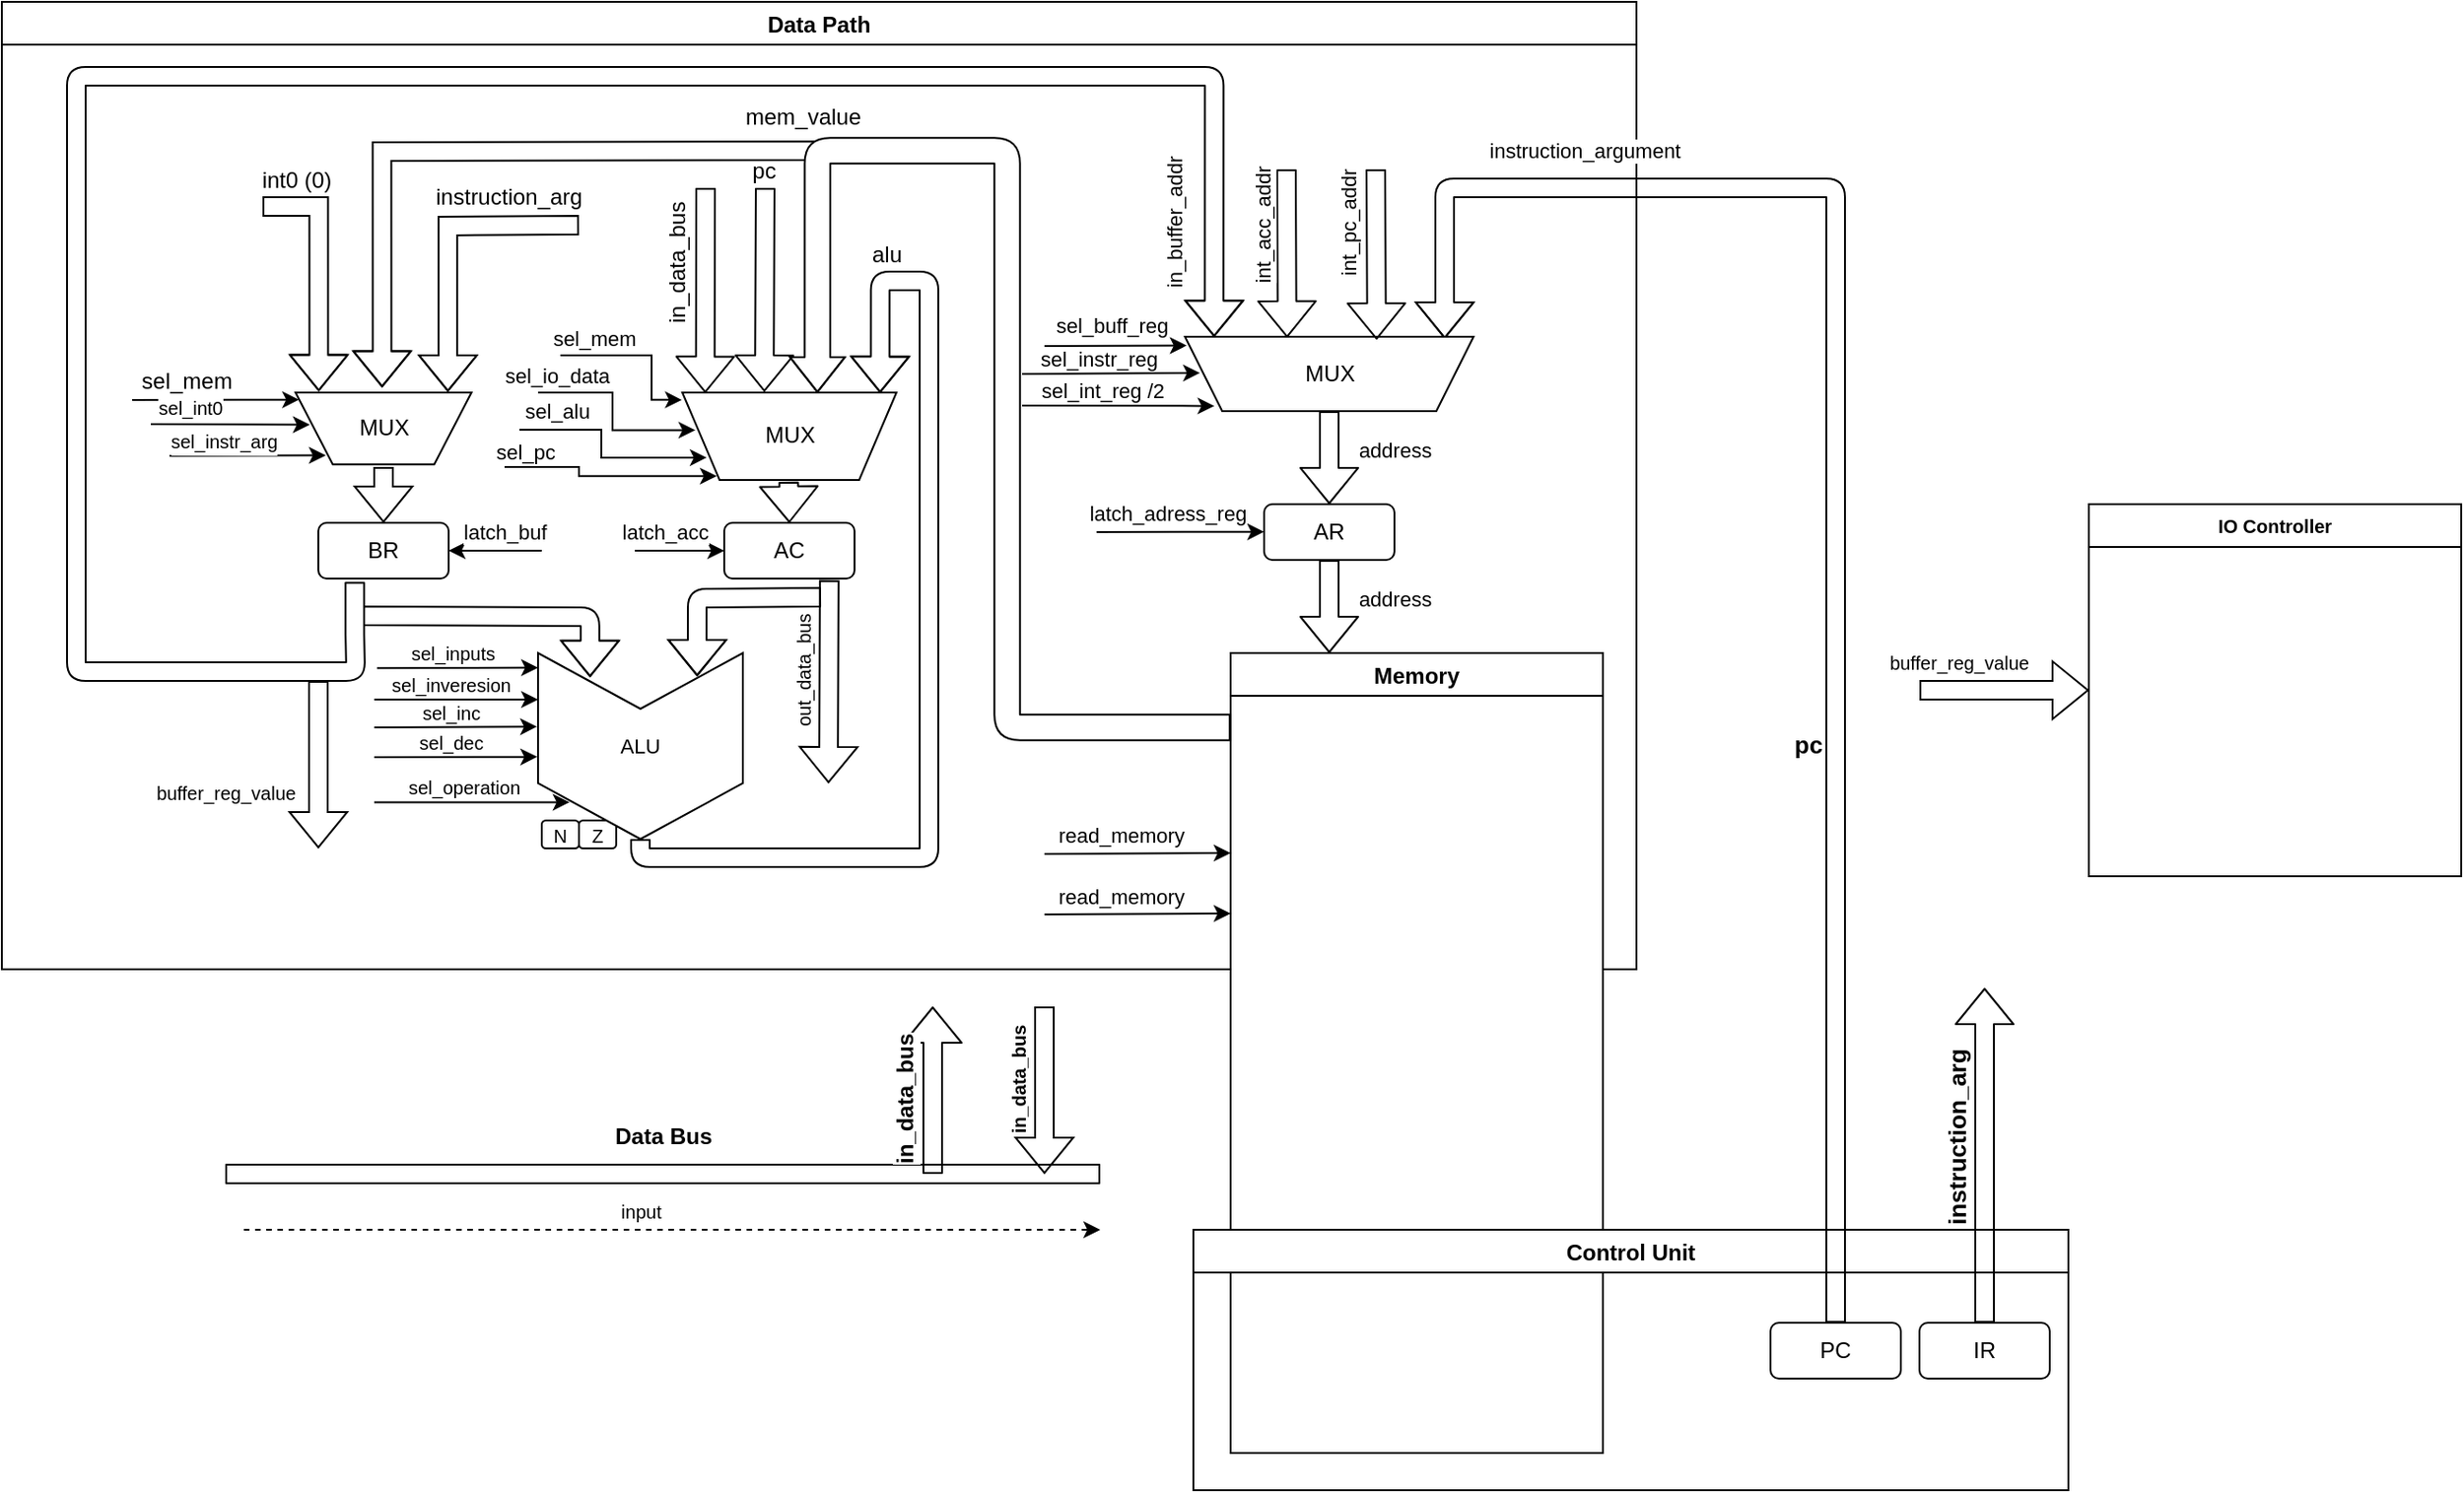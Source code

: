 <mxfile>
    <diagram id="kQsH1G5CMmZ4WWnJtj7y" name="Page-1">
        <mxGraphModel dx="1075" dy="553" grid="1" gridSize="10" guides="1" tooltips="1" connect="1" arrows="1" fold="1" page="1" pageScale="1" pageWidth="827" pageHeight="1169" math="0" shadow="0">
            <root>
                <mxCell id="0"/>
                <mxCell id="1" parent="0"/>
                <mxCell id="2" value="Data Path" style="swimlane;" parent="1" vertex="1">
                    <mxGeometry x="-80" y="20" width="878" height="520" as="geometry"/>
                </mxCell>
                <mxCell id="6" value="Memory" style="swimlane;fillColor=default;glass=0;swimlaneLine=1;swimlaneFillColor=default;" parent="2" vertex="1">
                    <mxGeometry x="660" y="350" width="200" height="430" as="geometry"/>
                </mxCell>
                <mxCell id="139" value="" style="endArrow=classic;html=1;rounded=0;shadow=0;fontSize=10;fillColor=default;entryX=0.298;entryY=1.014;entryDx=0;entryDy=0;entryPerimeter=0;" parent="2" edge="1">
                    <mxGeometry width="50" height="50" relative="1" as="geometry">
                        <mxPoint x="201.54" y="358.08" as="sourcePoint"/>
                        <mxPoint x="288" y="357.88" as="targetPoint"/>
                    </mxGeometry>
                </mxCell>
                <mxCell id="140" value="sel_inputs" style="edgeLabel;html=1;align=center;verticalAlign=middle;resizable=0;points=[];fontSize=10;" parent="139" vertex="1" connectable="0">
                    <mxGeometry x="-0.16" y="1" relative="1" as="geometry">
                        <mxPoint x="4" y="-7" as="offset"/>
                    </mxGeometry>
                </mxCell>
                <mxCell id="141" value="" style="endArrow=classic;html=1;rounded=0;shadow=0;fontSize=10;fillColor=default;entryX=0.25;entryY=1;entryDx=0;entryDy=0;" parent="2" target="93" edge="1">
                    <mxGeometry width="50" height="50" relative="1" as="geometry">
                        <mxPoint x="200" y="375" as="sourcePoint"/>
                        <mxPoint x="286.46" y="380.0" as="targetPoint"/>
                    </mxGeometry>
                </mxCell>
                <mxCell id="142" value="sel_inveresion" style="edgeLabel;html=1;align=center;verticalAlign=middle;resizable=0;points=[];fontSize=10;" parent="141" vertex="1" connectable="0">
                    <mxGeometry x="-0.16" y="1" relative="1" as="geometry">
                        <mxPoint x="4" y="-7" as="offset"/>
                    </mxGeometry>
                </mxCell>
                <mxCell id="143" value="" style="endArrow=classic;html=1;rounded=0;shadow=0;fontSize=10;fillColor=default;entryX=0.396;entryY=1.005;entryDx=0;entryDy=0;entryPerimeter=0;" parent="2" target="93" edge="1">
                    <mxGeometry width="50" height="50" relative="1" as="geometry">
                        <mxPoint x="200" y="390" as="sourcePoint"/>
                        <mxPoint x="286.46" y="390.0" as="targetPoint"/>
                    </mxGeometry>
                </mxCell>
                <mxCell id="144" value="sel_inc" style="edgeLabel;html=1;align=center;verticalAlign=middle;resizable=0;points=[];fontSize=10;" parent="143" vertex="1" connectable="0">
                    <mxGeometry x="-0.16" y="1" relative="1" as="geometry">
                        <mxPoint x="4" y="-7" as="offset"/>
                    </mxGeometry>
                </mxCell>
                <mxCell id="145" value="" style="endArrow=classic;html=1;rounded=0;shadow=0;fontSize=10;fillColor=default;entryX=0.558;entryY=1.004;entryDx=0;entryDy=0;entryPerimeter=0;" parent="2" target="93" edge="1">
                    <mxGeometry width="50" height="50" relative="1" as="geometry">
                        <mxPoint x="200" y="406" as="sourcePoint"/>
                        <mxPoint x="286.46" y="410.0" as="targetPoint"/>
                    </mxGeometry>
                </mxCell>
                <mxCell id="146" value="sel_dec" style="edgeLabel;html=1;align=center;verticalAlign=middle;resizable=0;points=[];fontSize=10;" parent="145" vertex="1" connectable="0">
                    <mxGeometry x="-0.16" y="1" relative="1" as="geometry">
                        <mxPoint x="4" y="-7" as="offset"/>
                    </mxGeometry>
                </mxCell>
                <mxCell id="147" value="" style="endArrow=classic;html=1;rounded=0;shadow=0;fontSize=10;fillColor=default;entryX=0.802;entryY=0.846;entryDx=0;entryDy=0;entryPerimeter=0;" parent="2" target="93" edge="1">
                    <mxGeometry width="50" height="50" relative="1" as="geometry">
                        <mxPoint x="200.0" y="430.2" as="sourcePoint"/>
                        <mxPoint x="286.46" y="430.0" as="targetPoint"/>
                    </mxGeometry>
                </mxCell>
                <mxCell id="148" value="sel_operation" style="edgeLabel;html=1;align=center;verticalAlign=middle;resizable=0;points=[];fontSize=10;" parent="147" vertex="1" connectable="0">
                    <mxGeometry x="-0.16" y="1" relative="1" as="geometry">
                        <mxPoint x="4" y="-7" as="offset"/>
                    </mxGeometry>
                </mxCell>
                <mxCell id="153" value="" style="shape=flexArrow;endArrow=classic;html=1;rounded=0;shadow=0;fontSize=10;fillColor=none;" parent="2" edge="1">
                    <mxGeometry width="50" height="50" relative="1" as="geometry">
                        <mxPoint x="170" y="365" as="sourcePoint"/>
                        <mxPoint x="170" y="455" as="targetPoint"/>
                    </mxGeometry>
                </mxCell>
                <mxCell id="154" value="buffer_reg_value" style="edgeLabel;html=1;align=center;verticalAlign=middle;resizable=0;points=[];fontSize=10;" parent="153" vertex="1" connectable="0">
                    <mxGeometry x="0.206" y="-2" relative="1" as="geometry">
                        <mxPoint x="-48" y="5" as="offset"/>
                    </mxGeometry>
                </mxCell>
                <mxCell id="162" value="Z" style="rounded=1;whiteSpace=wrap;html=1;glass=0;fontSize=10;fillColor=default;" parent="2" vertex="1">
                    <mxGeometry x="310" y="440" width="20" height="15" as="geometry"/>
                </mxCell>
                <mxCell id="161" value="N" style="rounded=1;whiteSpace=wrap;html=1;glass=0;fontSize=10;fillColor=default;" parent="2" vertex="1">
                    <mxGeometry x="290" y="440" width="20" height="15" as="geometry"/>
                </mxCell>
                <mxCell id="165" value="" style="endArrow=classic;html=1;entryX=0;entryY=0.25;entryDx=0;entryDy=0;" parent="2" edge="1">
                    <mxGeometry width="50" height="50" relative="1" as="geometry">
                        <mxPoint x="560" y="490.5" as="sourcePoint"/>
                        <mxPoint x="660" y="490" as="targetPoint"/>
                    </mxGeometry>
                </mxCell>
                <mxCell id="166" value="read_memory" style="edgeLabel;html=1;align=center;verticalAlign=middle;resizable=0;points=[];" parent="165" vertex="1" connectable="0">
                    <mxGeometry x="-0.373" relative="1" as="geometry">
                        <mxPoint x="9" y="-10" as="offset"/>
                    </mxGeometry>
                </mxCell>
                <mxCell id="4" value="Control Unit" style="swimlane;" parent="1" vertex="1">
                    <mxGeometry x="560" y="680" width="470" height="140" as="geometry"/>
                </mxCell>
                <mxCell id="5" value="IR" style="rounded=1;whiteSpace=wrap;html=1;" parent="4" vertex="1">
                    <mxGeometry x="390" y="50" width="70" height="30" as="geometry"/>
                </mxCell>
                <mxCell id="16" value="PC" style="rounded=1;whiteSpace=wrap;html=1;" parent="4" vertex="1">
                    <mxGeometry x="310" y="50" width="70" height="30" as="geometry"/>
                </mxCell>
                <mxCell id="21" value="" style="shape=flexArrow;endArrow=classic;html=1;exitX=0.5;exitY=0;exitDx=0;exitDy=0;entryX=0.1;entryY=0.974;entryDx=0;entryDy=0;entryPerimeter=0;edgeStyle=orthogonalEdgeStyle;" parent="1" source="16" edge="1">
                    <mxGeometry width="50" height="50" relative="1" as="geometry">
                        <mxPoint x="780" y="520" as="sourcePoint"/>
                        <mxPoint x="695.0" y="201.04" as="targetPoint"/>
                        <Array as="points">
                            <mxPoint x="905" y="120"/>
                            <mxPoint x="695" y="120"/>
                        </Array>
                    </mxGeometry>
                </mxCell>
                <mxCell id="56" value="&lt;font style=&quot;font-size: 13px;&quot;&gt;&lt;b&gt;pc&lt;/b&gt;&lt;/font&gt;" style="edgeLabel;html=1;align=center;verticalAlign=middle;resizable=0;points=[];fontSize=12;" parent="21" vertex="1" connectable="0">
                    <mxGeometry x="-0.816" y="2" relative="1" as="geometry">
                        <mxPoint x="-13" y="-228" as="offset"/>
                    </mxGeometry>
                </mxCell>
                <mxCell id="43" value="" style="shape=flexArrow;endArrow=none;html=1;fontSize=11;endFill=0;" parent="1" edge="1">
                    <mxGeometry width="50" height="50" relative="1" as="geometry">
                        <mxPoint x="40" y="650" as="sourcePoint"/>
                        <mxPoint x="510" y="650" as="targetPoint"/>
                    </mxGeometry>
                </mxCell>
                <mxCell id="44" value="&lt;b&gt;&lt;font style=&quot;font-size: 12px;&quot;&gt;Data Bus&lt;/font&gt;&lt;/b&gt;" style="edgeLabel;html=1;align=center;verticalAlign=middle;resizable=0;points=[];fontSize=11;" parent="43" vertex="1" connectable="0">
                    <mxGeometry x="-0.07" y="1" relative="1" as="geometry">
                        <mxPoint x="16" y="-19" as="offset"/>
                    </mxGeometry>
                </mxCell>
                <mxCell id="54" value="" style="shape=flexArrow;endArrow=classic;html=1;fontSize=12;" parent="1" edge="1">
                    <mxGeometry width="50" height="50" relative="1" as="geometry">
                        <mxPoint x="420" y="650" as="sourcePoint"/>
                        <mxPoint x="420" y="560" as="targetPoint"/>
                    </mxGeometry>
                </mxCell>
                <mxCell id="55" value="&lt;b&gt;in_data_bus&lt;/b&gt;" style="edgeLabel;html=1;align=center;verticalAlign=middle;resizable=0;points=[];fontSize=12;rotation=270;" parent="54" vertex="1" connectable="0">
                    <mxGeometry x="-0.352" y="3" relative="1" as="geometry">
                        <mxPoint x="-12" y="-11" as="offset"/>
                    </mxGeometry>
                </mxCell>
                <mxCell id="59" value="" style="shape=flexArrow;endArrow=classic;html=1;fontSize=13;exitX=0.5;exitY=0;exitDx=0;exitDy=0;" parent="1" source="5" edge="1">
                    <mxGeometry width="50" height="50" relative="1" as="geometry">
                        <mxPoint x="720" y="610" as="sourcePoint"/>
                        <mxPoint x="985" y="550" as="targetPoint"/>
                    </mxGeometry>
                </mxCell>
                <mxCell id="60" value="&lt;b style=&quot;&quot;&gt;instruction_arg&lt;/b&gt;" style="edgeLabel;html=1;align=center;verticalAlign=middle;resizable=0;points=[];fontSize=13;rotation=270;" parent="59" vertex="1" connectable="0">
                    <mxGeometry x="0.195" y="-1" relative="1" as="geometry">
                        <mxPoint x="-16" y="8" as="offset"/>
                    </mxGeometry>
                </mxCell>
                <mxCell id="78" value="BR" style="rounded=1;whiteSpace=wrap;html=1;" parent="1" vertex="1">
                    <mxGeometry x="90" y="300" width="70" height="30" as="geometry"/>
                </mxCell>
                <mxCell id="79" value="AC" style="rounded=1;whiteSpace=wrap;html=1;" parent="1" vertex="1">
                    <mxGeometry x="308" y="300" width="70" height="30" as="geometry"/>
                </mxCell>
                <mxCell id="80" value="AR" style="rounded=1;whiteSpace=wrap;html=1;" parent="1" vertex="1">
                    <mxGeometry x="598" y="290" width="70" height="30" as="geometry"/>
                </mxCell>
                <mxCell id="81" value="MUX" style="shape=trapezoid;perimeter=trapezoidPerimeter;whiteSpace=wrap;html=1;fixedSize=1;direction=west;" parent="1" vertex="1">
                    <mxGeometry x="555.5" y="200" width="155" height="40" as="geometry"/>
                </mxCell>
                <mxCell id="82" value="" style="shape=flexArrow;endArrow=classic;html=1;entryX=0.5;entryY=0;entryDx=0;entryDy=0;exitX=0.5;exitY=0;exitDx=0;exitDy=0;" parent="1" source="81" target="80" edge="1">
                    <mxGeometry width="50" height="50" relative="1" as="geometry">
                        <mxPoint x="400" y="220" as="sourcePoint"/>
                        <mxPoint x="450" y="170" as="targetPoint"/>
                    </mxGeometry>
                </mxCell>
                <mxCell id="83" value="address" style="edgeLabel;html=1;align=center;verticalAlign=middle;resizable=0;points=[];" parent="82" vertex="1" connectable="0">
                    <mxGeometry x="-0.338" y="3" relative="1" as="geometry">
                        <mxPoint x="32" y="4" as="offset"/>
                    </mxGeometry>
                </mxCell>
                <mxCell id="84" value="" style="shape=flexArrow;endArrow=classic;html=1;exitX=0.5;exitY=1;exitDx=0;exitDy=0;" parent="1" source="80" edge="1">
                    <mxGeometry width="50" height="50" relative="1" as="geometry">
                        <mxPoint x="604.62" y="320" as="sourcePoint"/>
                        <mxPoint x="633.0" y="370" as="targetPoint"/>
                    </mxGeometry>
                </mxCell>
                <mxCell id="85" value="address" style="edgeLabel;html=1;align=center;verticalAlign=middle;resizable=0;points=[];" parent="84" vertex="1" connectable="0">
                    <mxGeometry x="-0.338" y="3" relative="1" as="geometry">
                        <mxPoint x="32" y="4" as="offset"/>
                    </mxGeometry>
                </mxCell>
                <mxCell id="88" value="int_pc_addr" style="edgeLabel;html=1;align=center;verticalAlign=middle;resizable=0;points=[];rotation=270;fontSize=11;" parent="1" vertex="1" connectable="0">
                    <mxGeometry x="643" y="139" as="geometry"/>
                </mxCell>
                <mxCell id="89" value="" style="endArrow=classic;html=1;fontSize=11;entryX=0.948;entryY=0.514;entryDx=0;entryDy=0;entryPerimeter=0;" parent="1" target="81" edge="1">
                    <mxGeometry width="50" height="50" relative="1" as="geometry">
                        <mxPoint x="468.0" y="220" as="sourcePoint"/>
                        <mxPoint x="532.845" y="210.0" as="targetPoint"/>
                    </mxGeometry>
                </mxCell>
                <mxCell id="90" value="sel_instr_reg" style="edgeLabel;html=1;align=center;verticalAlign=middle;resizable=0;points=[];fontSize=11;" parent="89" vertex="1" connectable="0">
                    <mxGeometry x="-0.477" relative="1" as="geometry">
                        <mxPoint x="16" y="-8" as="offset"/>
                    </mxGeometry>
                </mxCell>
                <mxCell id="91" value="" style="endArrow=classic;html=1;fontSize=11;entryX=0.898;entryY=0.07;entryDx=0;entryDy=0;entryPerimeter=0;" parent="1" target="81" edge="1">
                    <mxGeometry width="50" height="50" relative="1" as="geometry">
                        <mxPoint x="468.0" y="237.0" as="sourcePoint"/>
                        <mxPoint x="528.43" y="220.0" as="targetPoint"/>
                    </mxGeometry>
                </mxCell>
                <mxCell id="92" value="sel_int_reg /2" style="edgeLabel;html=1;align=center;verticalAlign=middle;resizable=0;points=[];fontSize=11;" parent="91" vertex="1" connectable="0">
                    <mxGeometry x="-0.477" relative="1" as="geometry">
                        <mxPoint x="16" y="-8" as="offset"/>
                    </mxGeometry>
                </mxCell>
                <mxCell id="93" value="ALU" style="shape=step;perimeter=stepPerimeter;whiteSpace=wrap;html=1;fixedSize=1;fontSize=11;direction=south;size=30;" parent="1" vertex="1">
                    <mxGeometry x="208" y="370" width="110" height="100" as="geometry"/>
                </mxCell>
                <mxCell id="94" value="" style="shape=flexArrow;endArrow=classic;html=1;fontSize=11;entryX=0.129;entryY=0.746;entryDx=0;entryDy=0;entryPerimeter=0;edgeStyle=orthogonalEdgeStyle;" parent="1" target="93" edge="1">
                    <mxGeometry width="50" height="50" relative="1" as="geometry">
                        <mxPoint x="110" y="350" as="sourcePoint"/>
                        <mxPoint x="350" y="390" as="targetPoint"/>
                    </mxGeometry>
                </mxCell>
                <mxCell id="95" value="" style="shape=flexArrow;endArrow=classic;html=1;fontSize=11;entryX=0.125;entryY=0.223;entryDx=0;entryDy=0;entryPerimeter=0;edgeStyle=orthogonalEdgeStyle;" parent="1" target="93" edge="1">
                    <mxGeometry width="50" height="50" relative="1" as="geometry">
                        <mxPoint x="360" y="340" as="sourcePoint"/>
                        <mxPoint x="350" y="390" as="targetPoint"/>
                    </mxGeometry>
                </mxCell>
                <mxCell id="96" value="" style="endArrow=classic;html=1;fontSize=11;entryX=0;entryY=0.5;entryDx=0;entryDy=0;" parent="1" edge="1">
                    <mxGeometry width="50" height="50" relative="1" as="geometry">
                        <mxPoint x="508.0" y="305" as="sourcePoint"/>
                        <mxPoint x="598.0" y="304.83" as="targetPoint"/>
                    </mxGeometry>
                </mxCell>
                <mxCell id="97" value="latch_adress_reg" style="edgeLabel;html=1;align=center;verticalAlign=middle;resizable=0;points=[];fontSize=11;" parent="96" vertex="1" connectable="0">
                    <mxGeometry x="-0.467" y="4" relative="1" as="geometry">
                        <mxPoint x="14" y="-6" as="offset"/>
                    </mxGeometry>
                </mxCell>
                <mxCell id="98" value="MUX" style="shape=trapezoid;perimeter=trapezoidPerimeter;whiteSpace=wrap;html=1;fixedSize=1;direction=west;" parent="1" vertex="1">
                    <mxGeometry x="285.5" y="230" width="115" height="46.95" as="geometry"/>
                </mxCell>
                <mxCell id="99" value="" style="shape=flexArrow;endArrow=classic;html=1;fontSize=12;exitX=0.503;exitY=-0.021;exitDx=0;exitDy=0;entryX=0.5;entryY=0;entryDx=0;entryDy=0;exitPerimeter=0;" parent="1" source="98" target="79" edge="1">
                    <mxGeometry width="50" height="50" relative="1" as="geometry">
                        <mxPoint x="320" y="310" as="sourcePoint"/>
                        <mxPoint x="370" y="260" as="targetPoint"/>
                    </mxGeometry>
                </mxCell>
                <mxCell id="100" value="" style="shape=flexArrow;endArrow=classic;html=1;fontSize=12;exitX=1;exitY=0.5;exitDx=0;exitDy=0;entryX=0.076;entryY=0.996;entryDx=0;entryDy=0;entryPerimeter=0;edgeStyle=orthogonalEdgeStyle;" parent="1" source="93" target="98" edge="1">
                    <mxGeometry width="50" height="50" relative="1" as="geometry">
                        <mxPoint x="260" y="330" as="sourcePoint"/>
                        <mxPoint x="310" y="280" as="targetPoint"/>
                        <Array as="points">
                            <mxPoint x="263" y="480"/>
                            <mxPoint x="418" y="480"/>
                            <mxPoint x="418" y="170"/>
                            <mxPoint x="392" y="170"/>
                        </Array>
                    </mxGeometry>
                </mxCell>
                <mxCell id="101" value="alu" style="edgeLabel;html=1;align=center;verticalAlign=middle;resizable=0;points=[];fontSize=12;" parent="100" vertex="1" connectable="0">
                    <mxGeometry x="0.742" y="-2" relative="1" as="geometry">
                        <mxPoint x="-9" y="-12" as="offset"/>
                    </mxGeometry>
                </mxCell>
                <mxCell id="102" value="" style="shape=flexArrow;endArrow=classic;html=1;fontSize=12;entryX=0.893;entryY=0.996;entryDx=0;entryDy=0;entryPerimeter=0;" parent="1" target="98" edge="1">
                    <mxGeometry width="50" height="50" relative="1" as="geometry">
                        <mxPoint x="298" y="120" as="sourcePoint"/>
                        <mxPoint x="270" y="210" as="targetPoint"/>
                        <Array as="points"/>
                    </mxGeometry>
                </mxCell>
                <mxCell id="103" value="in_data_bus" style="edgeLabel;html=1;align=center;verticalAlign=middle;resizable=0;points=[];fontSize=12;rotation=270;" parent="102" vertex="1" connectable="0">
                    <mxGeometry x="-0.896" y="-1" relative="1" as="geometry">
                        <mxPoint x="-14" y="35" as="offset"/>
                    </mxGeometry>
                </mxCell>
                <mxCell id="104" value="" style="endArrow=classic;html=1;fontSize=13;entryX=0.939;entryY=0.57;entryDx=0;entryDy=0;entryPerimeter=0;edgeStyle=orthogonalEdgeStyle;rounded=0;" parent="1" target="98" edge="1">
                    <mxGeometry width="50" height="50" relative="1" as="geometry">
                        <mxPoint x="208" y="230" as="sourcePoint"/>
                        <mxPoint x="257.505" y="247.23" as="targetPoint"/>
                        <Array as="points">
                            <mxPoint x="248" y="230"/>
                            <mxPoint x="248" y="250"/>
                        </Array>
                    </mxGeometry>
                </mxCell>
                <mxCell id="105" value="&lt;font style=&quot;font-size: 11px;&quot;&gt;sel_io_data&lt;/font&gt;" style="edgeLabel;html=1;align=center;verticalAlign=middle;resizable=0;points=[];fontSize=13;" parent="104" vertex="1" connectable="0">
                    <mxGeometry x="-0.523" y="-1" relative="1" as="geometry">
                        <mxPoint x="-15" y="-11" as="offset"/>
                    </mxGeometry>
                </mxCell>
                <mxCell id="106" value="" style="endArrow=classic;html=1;fontSize=13;entryX=0.886;entryY=0.255;entryDx=0;entryDy=0;entryPerimeter=0;edgeStyle=orthogonalEdgeStyle;rounded=0;" parent="1" target="98" edge="1">
                    <mxGeometry width="50" height="50" relative="1" as="geometry">
                        <mxPoint x="198" y="250" as="sourcePoint"/>
                        <mxPoint x="268.065" y="249.999" as="targetPoint"/>
                        <Array as="points">
                            <mxPoint x="198" y="250"/>
                            <mxPoint x="242" y="250"/>
                            <mxPoint x="242" y="265"/>
                        </Array>
                    </mxGeometry>
                </mxCell>
                <mxCell id="107" value="&lt;font style=&quot;font-size: 11px;&quot;&gt;sel_alu&lt;/font&gt;" style="edgeLabel;html=1;align=center;verticalAlign=middle;resizable=0;points=[];fontSize=11;" parent="106" vertex="1" connectable="0">
                    <mxGeometry x="-0.523" y="-1" relative="1" as="geometry">
                        <mxPoint x="-8" y="-11" as="offset"/>
                    </mxGeometry>
                </mxCell>
                <mxCell id="108" value="" style="endArrow=classic;html=1;fontSize=13;entryX=0.839;entryY=0.043;entryDx=0;entryDy=0;entryPerimeter=0;edgeStyle=orthogonalEdgeStyle;rounded=0;" parent="1" target="98" edge="1">
                    <mxGeometry width="50" height="50" relative="1" as="geometry">
                        <mxPoint x="190" y="270" as="sourcePoint"/>
                        <mxPoint x="268.065" y="259.789" as="targetPoint"/>
                        <Array as="points">
                            <mxPoint x="190" y="270"/>
                            <mxPoint x="230" y="270"/>
                            <mxPoint x="230" y="275"/>
                        </Array>
                    </mxGeometry>
                </mxCell>
                <mxCell id="109" value="&lt;font style=&quot;font-size: 11px;&quot;&gt;sel_pc&lt;/font&gt;" style="edgeLabel;html=1;align=center;verticalAlign=middle;resizable=0;points=[];fontSize=13;" parent="108" vertex="1" connectable="0">
                    <mxGeometry x="-0.523" y="-1" relative="1" as="geometry">
                        <mxPoint x="-18" y="-10" as="offset"/>
                    </mxGeometry>
                </mxCell>
                <mxCell id="110" value="MUX" style="shape=trapezoid;perimeter=trapezoidPerimeter;whiteSpace=wrap;html=1;fixedSize=1;direction=west;" parent="1" vertex="1">
                    <mxGeometry x="77.75" y="230" width="94.5" height="38.58" as="geometry"/>
                </mxCell>
                <mxCell id="111" value="" style="shape=flexArrow;endArrow=classic;html=1;rounded=0;fontSize=11;entryX=0.5;entryY=0;entryDx=0;entryDy=0;" parent="1" target="78" edge="1">
                    <mxGeometry width="50" height="50" relative="1" as="geometry">
                        <mxPoint x="125" y="270" as="sourcePoint"/>
                        <mxPoint x="192" y="170" as="targetPoint"/>
                    </mxGeometry>
                </mxCell>
                <mxCell id="112" value="" style="shape=flexArrow;endArrow=classic;html=1;entryX=0.646;entryY=0.99;entryDx=0;entryDy=0;entryPerimeter=0;" parent="1" target="81" edge="1">
                    <mxGeometry width="50" height="50" relative="1" as="geometry">
                        <mxPoint x="610" y="110" as="sourcePoint"/>
                        <mxPoint x="720" y="250" as="targetPoint"/>
                    </mxGeometry>
                </mxCell>
                <mxCell id="113" value="int_acc_addr" style="edgeLabel;html=1;align=center;verticalAlign=middle;resizable=0;points=[];rotation=270;" parent="112" vertex="1" connectable="0">
                    <mxGeometry x="-0.089" y="-1" relative="1" as="geometry">
                        <mxPoint x="-12" y="-11" as="offset"/>
                    </mxGeometry>
                </mxCell>
                <mxCell id="114" value="instruction_argument" style="edgeLabel;html=1;align=center;verticalAlign=middle;resizable=0;points=[];fontSize=11;" parent="1" vertex="1" connectable="0">
                    <mxGeometry x="769.25" y="100.0" as="geometry"/>
                </mxCell>
                <mxCell id="115" value="" style="shape=flexArrow;endArrow=classic;html=1;entryX=0.336;entryY=0.962;entryDx=0;entryDy=0;entryPerimeter=0;" parent="1" target="81" edge="1">
                    <mxGeometry width="50" height="50" relative="1" as="geometry">
                        <mxPoint x="658.0" y="110" as="sourcePoint"/>
                        <mxPoint x="830" y="210" as="targetPoint"/>
                    </mxGeometry>
                </mxCell>
                <mxCell id="116" value="" style="endArrow=classic;html=1;fontSize=11;entryX=0.994;entryY=0.882;entryDx=0;entryDy=0;entryPerimeter=0;" parent="1" target="81" edge="1">
                    <mxGeometry width="50" height="50" relative="1" as="geometry">
                        <mxPoint x="480" y="205" as="sourcePoint"/>
                        <mxPoint x="530" y="260" as="targetPoint"/>
                    </mxGeometry>
                </mxCell>
                <mxCell id="117" value="sel_buff_reg" style="edgeLabel;html=1;align=center;verticalAlign=middle;resizable=0;points=[];fontSize=11;" parent="116" vertex="1" connectable="0">
                    <mxGeometry x="-0.477" relative="1" as="geometry">
                        <mxPoint x="16" y="-11" as="offset"/>
                    </mxGeometry>
                </mxCell>
                <mxCell id="118" value="" style="endArrow=classic;html=1;fontSize=11;entryX=1;entryY=0.5;entryDx=0;entryDy=0;" parent="1" target="78" edge="1">
                    <mxGeometry width="50" height="50" relative="1" as="geometry">
                        <mxPoint x="210" y="315" as="sourcePoint"/>
                        <mxPoint x="260" y="360" as="targetPoint"/>
                    </mxGeometry>
                </mxCell>
                <mxCell id="119" value="latch_buf" style="edgeLabel;html=1;align=center;verticalAlign=middle;resizable=0;points=[];fontSize=11;" parent="118" vertex="1" connectable="0">
                    <mxGeometry x="-0.467" relative="1" as="geometry">
                        <mxPoint x="-7" y="-10" as="offset"/>
                    </mxGeometry>
                </mxCell>
                <mxCell id="120" value="" style="endArrow=classic;html=1;fontSize=11;entryX=0;entryY=0.5;entryDx=0;entryDy=0;" parent="1" target="79" edge="1">
                    <mxGeometry width="50" height="50" relative="1" as="geometry">
                        <mxPoint x="260" y="315" as="sourcePoint"/>
                        <mxPoint x="350" y="330" as="targetPoint"/>
                    </mxGeometry>
                </mxCell>
                <mxCell id="121" value="latch_acc" style="edgeLabel;html=1;align=center;verticalAlign=middle;resizable=0;points=[];fontSize=11;" parent="120" vertex="1" connectable="0">
                    <mxGeometry x="-0.593" relative="1" as="geometry">
                        <mxPoint x="6" y="-10" as="offset"/>
                    </mxGeometry>
                </mxCell>
                <mxCell id="122" value="" style="shape=flexArrow;endArrow=classic;html=1;fontSize=12;entryX=0.617;entryY=1.01;entryDx=0;entryDy=0;entryPerimeter=0;" parent="1" target="98" edge="1">
                    <mxGeometry width="50" height="50" relative="1" as="geometry">
                        <mxPoint x="330" y="120" as="sourcePoint"/>
                        <mxPoint x="450" y="260" as="targetPoint"/>
                        <Array as="points"/>
                    </mxGeometry>
                </mxCell>
                <mxCell id="123" value="pc" style="edgeLabel;html=1;align=center;verticalAlign=middle;resizable=0;points=[];fontSize=12;" parent="122" vertex="1" connectable="0">
                    <mxGeometry x="-0.896" y="-1" relative="1" as="geometry">
                        <mxPoint y="-15" as="offset"/>
                    </mxGeometry>
                </mxCell>
                <mxCell id="124" value="" style="endArrow=classic;html=1;fontSize=13;entryX=1.002;entryY=0.916;entryDx=0;entryDy=0;entryPerimeter=0;rounded=0;edgeStyle=orthogonalEdgeStyle;" parent="1" target="98" edge="1">
                    <mxGeometry width="50" height="50" relative="1" as="geometry">
                        <mxPoint x="220" y="210" as="sourcePoint"/>
                        <mxPoint x="290" y="230" as="targetPoint"/>
                        <Array as="points">
                            <mxPoint x="240" y="210"/>
                            <mxPoint x="269" y="210"/>
                            <mxPoint x="269" y="234"/>
                        </Array>
                    </mxGeometry>
                </mxCell>
                <mxCell id="125" value="&lt;font style=&quot;font-size: 11px;&quot;&gt;sel_mem&lt;/font&gt;" style="edgeLabel;html=1;align=center;verticalAlign=middle;resizable=0;points=[];fontSize=13;" parent="124" vertex="1" connectable="0">
                    <mxGeometry x="-0.523" y="-1" relative="1" as="geometry">
                        <mxPoint x="-4" y="-11" as="offset"/>
                    </mxGeometry>
                </mxCell>
                <mxCell id="126" value="" style="shape=flexArrow;endArrow=classic;html=1;rounded=0;fontSize=11;entryX=0.134;entryY=1.012;entryDx=0;entryDy=0;entryPerimeter=0;edgeStyle=orthogonalEdgeStyle;" parent="1" target="110" edge="1">
                    <mxGeometry width="50" height="50" relative="1" as="geometry">
                        <mxPoint x="230" y="140" as="sourcePoint"/>
                        <mxPoint x="220" y="190" as="targetPoint"/>
                    </mxGeometry>
                </mxCell>
                <mxCell id="127" value="&lt;font style=&quot;font-size: 12px;&quot;&gt;instruction_arg&lt;/font&gt;" style="edgeLabel;html=1;align=center;verticalAlign=middle;resizable=0;points=[];fontSize=11;" parent="126" vertex="1" connectable="0">
                    <mxGeometry x="-0.461" y="1" relative="1" as="geometry">
                        <mxPoint x="5" y="-17" as="offset"/>
                    </mxGeometry>
                </mxCell>
                <mxCell id="128" value="" style="shape=flexArrow;endArrow=classic;html=1;rounded=0;fontSize=12;edgeStyle=orthogonalEdgeStyle;entryX=0.508;entryY=1.072;entryDx=0;entryDy=0;entryPerimeter=0;" parent="1" target="110" edge="1">
                    <mxGeometry width="50" height="50" relative="1" as="geometry">
                        <mxPoint x="370" y="100" as="sourcePoint"/>
                        <mxPoint x="130" y="220" as="targetPoint"/>
                    </mxGeometry>
                </mxCell>
                <mxCell id="129" value="" style="shape=flexArrow;endArrow=classic;html=1;fontSize=12;edgeStyle=orthogonalEdgeStyle;width=13.731;endSize=5.881;endWidth=14.663;entryX=0.369;entryY=0.996;entryDx=0;entryDy=0;entryPerimeter=0;shadow=0;fillColor=default;" parent="1" target="98" edge="1">
                    <mxGeometry width="50" height="50" relative="1" as="geometry">
                        <mxPoint x="580" y="410" as="sourcePoint"/>
                        <mxPoint x="370" y="220" as="targetPoint"/>
                        <Array as="points">
                            <mxPoint x="460" y="410"/>
                            <mxPoint x="460" y="100"/>
                            <mxPoint x="358" y="100"/>
                        </Array>
                    </mxGeometry>
                </mxCell>
                <mxCell id="130" value="mem_value" style="edgeLabel;html=1;align=center;verticalAlign=middle;resizable=0;points=[];fontSize=12;" parent="129" vertex="1" connectable="0">
                    <mxGeometry x="0.601" y="-1" relative="1" as="geometry">
                        <mxPoint x="-10" y="-17" as="offset"/>
                    </mxGeometry>
                </mxCell>
                <mxCell id="131" value="" style="shape=flexArrow;endArrow=classic;html=1;rounded=0;shadow=0;fontSize=12;fillColor=default;entryX=0.868;entryY=1.019;entryDx=0;entryDy=0;entryPerimeter=0;edgeStyle=orthogonalEdgeStyle;" parent="1" target="110" edge="1">
                    <mxGeometry width="50" height="50" relative="1" as="geometry">
                        <mxPoint x="60" y="130" as="sourcePoint"/>
                        <mxPoint x="220" y="210" as="targetPoint"/>
                        <Array as="points">
                            <mxPoint x="90" y="130"/>
                        </Array>
                    </mxGeometry>
                </mxCell>
                <mxCell id="132" value="int0 (0)" style="edgeLabel;html=1;align=center;verticalAlign=middle;resizable=0;points=[];fontSize=12;" parent="131" vertex="1" connectable="0">
                    <mxGeometry x="-0.75" y="1" relative="1" as="geometry">
                        <mxPoint x="2" y="-13" as="offset"/>
                    </mxGeometry>
                </mxCell>
                <mxCell id="133" value="" style="endArrow=classic;html=1;rounded=0;shadow=0;fontSize=12;fillColor=default;entryX=0.98;entryY=0.901;entryDx=0;entryDy=0;entryPerimeter=0;" parent="1" target="110" edge="1">
                    <mxGeometry width="50" height="50" relative="1" as="geometry">
                        <mxPoint x="-10" y="234" as="sourcePoint"/>
                        <mxPoint x="210" y="240" as="targetPoint"/>
                    </mxGeometry>
                </mxCell>
                <mxCell id="134" value="sel_mem" style="edgeLabel;html=1;align=center;verticalAlign=middle;resizable=0;points=[];fontSize=12;" parent="133" vertex="1" connectable="0">
                    <mxGeometry x="-0.457" y="1" relative="1" as="geometry">
                        <mxPoint x="4" y="-9" as="offset"/>
                    </mxGeometry>
                </mxCell>
                <mxCell id="135" value="" style="endArrow=classic;html=1;rounded=0;shadow=0;fontSize=12;fillColor=default;entryX=0.919;entryY=0.552;entryDx=0;entryDy=0;entryPerimeter=0;" parent="1" target="110" edge="1">
                    <mxGeometry width="50" height="50" relative="1" as="geometry">
                        <mxPoint y="247" as="sourcePoint"/>
                        <mxPoint x="210" y="240" as="targetPoint"/>
                    </mxGeometry>
                </mxCell>
                <mxCell id="136" value="&lt;font style=&quot;font-size: 10px;&quot;&gt;sel_int0&lt;/font&gt;" style="edgeLabel;html=1;align=center;verticalAlign=middle;resizable=0;points=[];fontSize=12;" parent="135" vertex="1" connectable="0">
                    <mxGeometry x="-0.503" relative="1" as="geometry">
                        <mxPoint y="-9" as="offset"/>
                    </mxGeometry>
                </mxCell>
                <mxCell id="137" value="" style="endArrow=classic;html=1;rounded=0;shadow=0;fontSize=12;fillColor=default;entryX=0.828;entryY=0.125;entryDx=0;entryDy=0;entryPerimeter=0;" parent="1" target="110" edge="1">
                    <mxGeometry width="50" height="50" relative="1" as="geometry">
                        <mxPoint x="10" y="264" as="sourcePoint"/>
                        <mxPoint x="80" y="270" as="targetPoint"/>
                    </mxGeometry>
                </mxCell>
                <mxCell id="138" value="&lt;font style=&quot;font-size: 10px;&quot;&gt;sel_instr_arg&lt;/font&gt;" style="edgeLabel;html=1;align=center;verticalAlign=middle;resizable=0;points=[];fontSize=12;" parent="137" vertex="1" connectable="0">
                    <mxGeometry x="-0.304" y="1" relative="1" as="geometry">
                        <mxPoint y="-7" as="offset"/>
                    </mxGeometry>
                </mxCell>
                <mxCell id="149" value="" style="endArrow=classic;html=1;rounded=0;shadow=0;fontSize=10;fillColor=default;dashed=1;" parent="1" edge="1">
                    <mxGeometry width="50" height="50" relative="1" as="geometry">
                        <mxPoint x="50" y="680" as="sourcePoint"/>
                        <mxPoint x="510" y="680" as="targetPoint"/>
                    </mxGeometry>
                </mxCell>
                <mxCell id="150" value="input" style="edgeLabel;html=1;align=center;verticalAlign=middle;resizable=0;points=[];fontSize=10;" parent="149" vertex="1" connectable="0">
                    <mxGeometry x="-0.086" relative="1" as="geometry">
                        <mxPoint x="3" y="-10" as="offset"/>
                    </mxGeometry>
                </mxCell>
                <mxCell id="152" value="IO Controller" style="swimlane;glass=0;fontSize=10;fillColor=default;" parent="1" vertex="1">
                    <mxGeometry x="1041" y="290" width="200" height="200" as="geometry"/>
                </mxCell>
                <mxCell id="86" value="" style="shape=flexArrow;endArrow=classic;html=1;entryX=0.899;entryY=0.997;entryDx=0;entryDy=0;entryPerimeter=0;edgeStyle=orthogonalEdgeStyle;fillColor=default;exitX=0.28;exitY=1.057;exitDx=0;exitDy=0;exitPerimeter=0;" parent="1" source="78" target="81" edge="1">
                    <mxGeometry width="50" height="50" relative="1" as="geometry">
                        <mxPoint x="110" y="360" as="sourcePoint"/>
                        <mxPoint x="720" y="450" as="targetPoint"/>
                        <Array as="points">
                            <mxPoint x="110" y="360"/>
                            <mxPoint x="110" y="360"/>
                            <mxPoint x="110" y="380"/>
                            <mxPoint x="-40" y="380"/>
                            <mxPoint x="-40" y="60"/>
                            <mxPoint x="571" y="60"/>
                        </Array>
                    </mxGeometry>
                </mxCell>
                <mxCell id="87" value="in_buffer_addr" style="edgeLabel;html=1;align=center;verticalAlign=middle;resizable=0;points=[];fontSize=11;rotation=270;" parent="86" vertex="1" connectable="0">
                    <mxGeometry x="0.7" y="-1" relative="1" as="geometry">
                        <mxPoint x="29" y="78" as="offset"/>
                    </mxGeometry>
                </mxCell>
                <mxCell id="155" value="" style="shape=flexArrow;endArrow=classic;html=1;rounded=0;shadow=0;sketch=0;fontSize=10;fillColor=none;entryX=0;entryY=0.5;entryDx=0;entryDy=0;" parent="1" target="152" edge="1">
                    <mxGeometry width="50" height="50" relative="1" as="geometry">
                        <mxPoint x="950" y="390" as="sourcePoint"/>
                        <mxPoint x="1200" y="290" as="targetPoint"/>
                    </mxGeometry>
                </mxCell>
                <mxCell id="156" value="buffer_reg_value" style="edgeLabel;html=1;align=center;verticalAlign=middle;resizable=0;points=[];fontSize=10;" parent="155" vertex="1" connectable="0">
                    <mxGeometry x="-0.551" y="2" relative="1" as="geometry">
                        <mxPoint y="-13" as="offset"/>
                    </mxGeometry>
                </mxCell>
                <mxCell id="157" value="" style="shape=flexArrow;endArrow=classic;html=1;rounded=0;shadow=0;sketch=0;fontSize=10;fillColor=none;exitX=0.806;exitY=1.027;exitDx=0;exitDy=0;exitPerimeter=0;" parent="1" source="79" edge="1">
                    <mxGeometry width="50" height="50" relative="1" as="geometry">
                        <mxPoint x="290" y="490" as="sourcePoint"/>
                        <mxPoint x="364" y="440" as="targetPoint"/>
                    </mxGeometry>
                </mxCell>
                <mxCell id="158" value="out_data_bus" style="edgeLabel;html=1;align=center;verticalAlign=middle;resizable=0;points=[];fontSize=10;rotation=270;" parent="157" vertex="1" connectable="0">
                    <mxGeometry x="-0.239" y="1" relative="1" as="geometry">
                        <mxPoint x="-15" y="8" as="offset"/>
                    </mxGeometry>
                </mxCell>
                <mxCell id="159" value="" style="shape=flexArrow;endArrow=classic;html=1;rounded=0;shadow=0;sketch=0;fontSize=10;fillColor=none;" parent="1" edge="1">
                    <mxGeometry width="50" height="50" relative="1" as="geometry">
                        <mxPoint x="480" y="560" as="sourcePoint"/>
                        <mxPoint x="480" y="650" as="targetPoint"/>
                    </mxGeometry>
                </mxCell>
                <mxCell id="160" value="&lt;b&gt;in_data_bus&lt;/b&gt;" style="edgeLabel;html=1;align=center;verticalAlign=middle;resizable=0;points=[];fontSize=10;rotation=270;" parent="159" vertex="1" connectable="0">
                    <mxGeometry x="-0.121" y="2" relative="1" as="geometry">
                        <mxPoint x="-16" as="offset"/>
                    </mxGeometry>
                </mxCell>
                <mxCell id="163" value="" style="endArrow=classic;html=1;entryX=0;entryY=0.25;entryDx=0;entryDy=0;" parent="1" target="6" edge="1">
                    <mxGeometry width="50" height="50" relative="1" as="geometry">
                        <mxPoint x="480" y="478" as="sourcePoint"/>
                        <mxPoint x="460" y="400" as="targetPoint"/>
                    </mxGeometry>
                </mxCell>
                <mxCell id="164" value="read_memory" style="edgeLabel;html=1;align=center;verticalAlign=middle;resizable=0;points=[];" parent="163" vertex="1" connectable="0">
                    <mxGeometry x="-0.373" relative="1" as="geometry">
                        <mxPoint x="9" y="-10" as="offset"/>
                    </mxGeometry>
                </mxCell>
            </root>
        </mxGraphModel>
    </diagram>
</mxfile>
